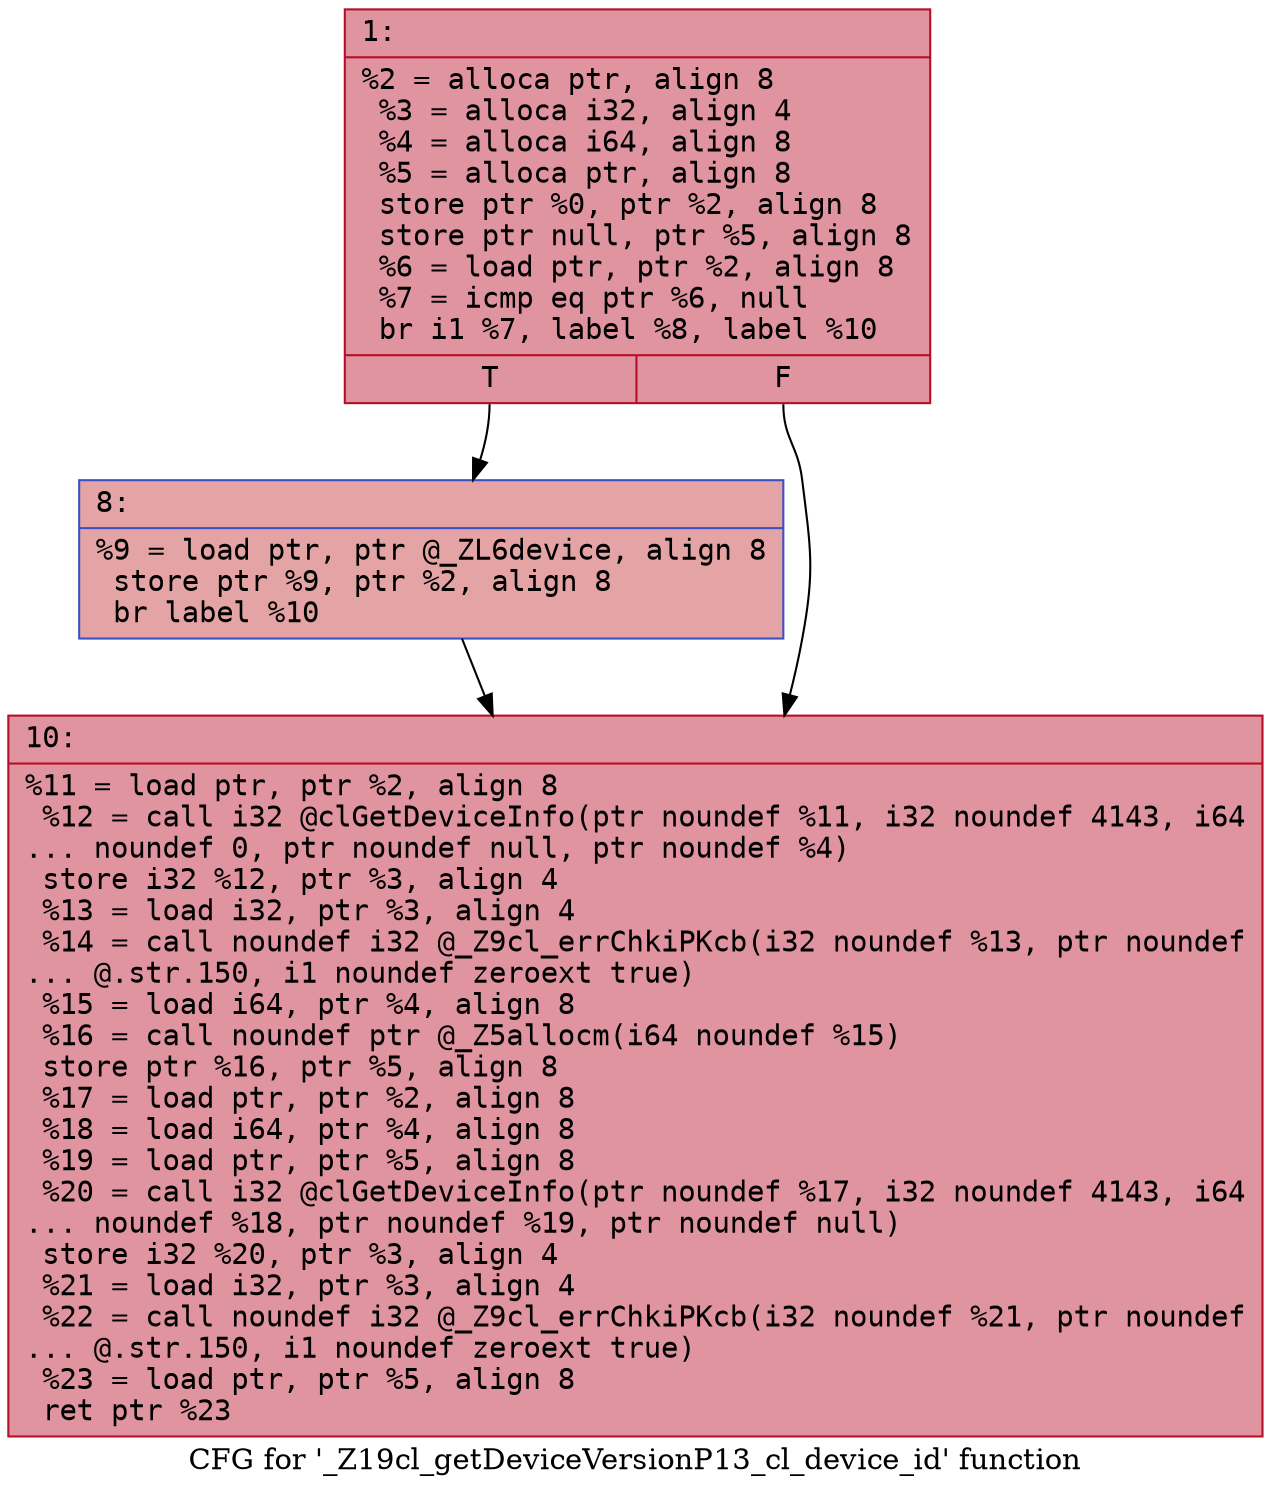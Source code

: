 digraph "CFG for '_Z19cl_getDeviceVersionP13_cl_device_id' function" {
	label="CFG for '_Z19cl_getDeviceVersionP13_cl_device_id' function";

	Node0x60000035eb70 [shape=record,color="#b70d28ff", style=filled, fillcolor="#b70d2870" fontname="Courier",label="{1:\l|  %2 = alloca ptr, align 8\l  %3 = alloca i32, align 4\l  %4 = alloca i64, align 8\l  %5 = alloca ptr, align 8\l  store ptr %0, ptr %2, align 8\l  store ptr null, ptr %5, align 8\l  %6 = load ptr, ptr %2, align 8\l  %7 = icmp eq ptr %6, null\l  br i1 %7, label %8, label %10\l|{<s0>T|<s1>F}}"];
	Node0x60000035eb70:s0 -> Node0x60000035ebc0[tooltip="1 -> 8\nProbability 37.50%" ];
	Node0x60000035eb70:s1 -> Node0x60000035ec10[tooltip="1 -> 10\nProbability 62.50%" ];
	Node0x60000035ebc0 [shape=record,color="#3d50c3ff", style=filled, fillcolor="#c32e3170" fontname="Courier",label="{8:\l|  %9 = load ptr, ptr @_ZL6device, align 8\l  store ptr %9, ptr %2, align 8\l  br label %10\l}"];
	Node0x60000035ebc0 -> Node0x60000035ec10[tooltip="8 -> 10\nProbability 100.00%" ];
	Node0x60000035ec10 [shape=record,color="#b70d28ff", style=filled, fillcolor="#b70d2870" fontname="Courier",label="{10:\l|  %11 = load ptr, ptr %2, align 8\l  %12 = call i32 @clGetDeviceInfo(ptr noundef %11, i32 noundef 4143, i64\l... noundef 0, ptr noundef null, ptr noundef %4)\l  store i32 %12, ptr %3, align 4\l  %13 = load i32, ptr %3, align 4\l  %14 = call noundef i32 @_Z9cl_errChkiPKcb(i32 noundef %13, ptr noundef\l... @.str.150, i1 noundef zeroext true)\l  %15 = load i64, ptr %4, align 8\l  %16 = call noundef ptr @_Z5allocm(i64 noundef %15)\l  store ptr %16, ptr %5, align 8\l  %17 = load ptr, ptr %2, align 8\l  %18 = load i64, ptr %4, align 8\l  %19 = load ptr, ptr %5, align 8\l  %20 = call i32 @clGetDeviceInfo(ptr noundef %17, i32 noundef 4143, i64\l... noundef %18, ptr noundef %19, ptr noundef null)\l  store i32 %20, ptr %3, align 4\l  %21 = load i32, ptr %3, align 4\l  %22 = call noundef i32 @_Z9cl_errChkiPKcb(i32 noundef %21, ptr noundef\l... @.str.150, i1 noundef zeroext true)\l  %23 = load ptr, ptr %5, align 8\l  ret ptr %23\l}"];
}
